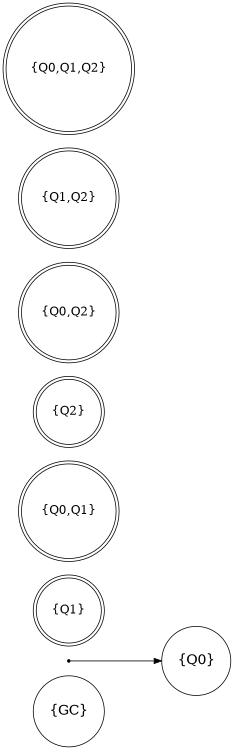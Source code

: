 digraph finite_state_machine { 
    rankdir=LR;
    size="8,5"
    node [shape = circle, label="{GC}", fontsize=18] {GC};
node [shape = circle, label="{Q0}", fontsize=18] {Q0};
node [shape = doublecircle, label="{Q1}", fontsize=16] {Q1};
node [shape = doublecircle, label="{Q0,Q1}", fontsize=16] {Q0Q1};
node [shape = doublecircle, label="{Q2}", fontsize=16] {Q2};
node [shape = doublecircle, label="{Q0,Q2}", fontsize=16] {Q0Q2};
node [shape = doublecircle, label="{Q1,Q2}", fontsize=16] {Q1Q2};
node [shape = doublecircle, label="{Q0,Q1,Q2}", fontsize=16] {Q0Q1Q2};

node [shape = point ]; qi 
qi -> {Q0};
}
